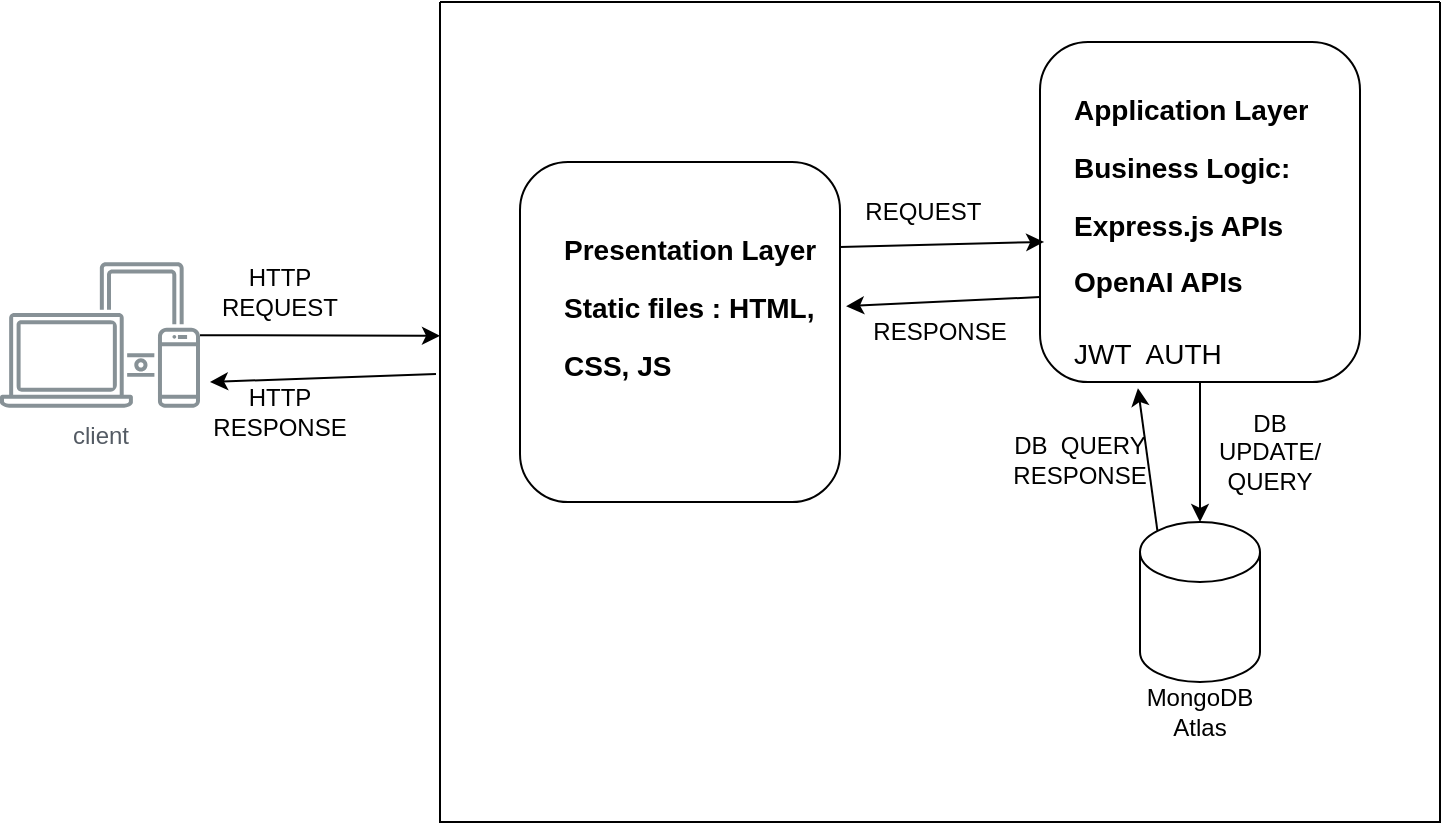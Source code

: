 <mxfile version="26.2.9">
  <diagram name="Page-1" id="BqKg04qUOVeo9zTU8YJ0">
    <mxGraphModel dx="874" dy="465" grid="1" gridSize="10" guides="1" tooltips="1" connect="1" arrows="1" fold="1" page="1" pageScale="1" pageWidth="827" pageHeight="1169" math="0" shadow="0">
      <root>
        <mxCell id="0" />
        <mxCell id="1" parent="0" />
        <mxCell id="5PBAMBNC0No8oDosvKWQ-1" value="client" style="sketch=0;outlineConnect=0;gradientColor=none;fontColor=#545B64;strokeColor=none;fillColor=#879196;dashed=0;verticalLabelPosition=bottom;verticalAlign=top;align=center;html=1;fontSize=12;fontStyle=0;aspect=fixed;shape=mxgraph.aws4.illustration_devices;pointerEvents=1" vertex="1" parent="1">
          <mxGeometry x="50" y="340" width="100" height="73" as="geometry" />
        </mxCell>
        <mxCell id="5PBAMBNC0No8oDosvKWQ-3" value="" style="endArrow=classic;html=1;rounded=0;entryX=0;entryY=0.407;entryDx=0;entryDy=0;entryPerimeter=0;" edge="1" parent="1" source="5PBAMBNC0No8oDosvKWQ-1" target="5PBAMBNC0No8oDosvKWQ-4">
          <mxGeometry width="50" height="50" relative="1" as="geometry">
            <mxPoint x="390" y="370" as="sourcePoint" />
            <mxPoint x="260" y="377" as="targetPoint" />
          </mxGeometry>
        </mxCell>
        <mxCell id="5PBAMBNC0No8oDosvKWQ-4" value="" style="swimlane;startSize=0;" vertex="1" parent="1">
          <mxGeometry x="270" y="210" width="500" height="410" as="geometry" />
        </mxCell>
        <mxCell id="5PBAMBNC0No8oDosvKWQ-5" value="" style="rounded=1;whiteSpace=wrap;html=1;" vertex="1" parent="5PBAMBNC0No8oDosvKWQ-4">
          <mxGeometry x="40" y="80" width="160" height="170" as="geometry" />
        </mxCell>
        <mxCell id="5PBAMBNC0No8oDosvKWQ-6" value="&lt;h1 style=&quot;margin-top: 0px;&quot;&gt;&lt;font style=&quot;font-size: 14px;&quot;&gt;Presentation Layer&lt;br&gt;Static files : HTML, CSS, JS&lt;/font&gt;&lt;/h1&gt;" style="text;html=1;whiteSpace=wrap;overflow=hidden;rounded=0;" vertex="1" parent="5PBAMBNC0No8oDosvKWQ-4">
          <mxGeometry x="60" y="100" width="130" height="113.5" as="geometry" />
        </mxCell>
        <mxCell id="5PBAMBNC0No8oDosvKWQ-18" value="" style="edgeStyle=orthogonalEdgeStyle;rounded=0;orthogonalLoop=1;jettySize=auto;html=1;" edge="1" parent="5PBAMBNC0No8oDosvKWQ-4" source="5PBAMBNC0No8oDosvKWQ-11" target="5PBAMBNC0No8oDosvKWQ-12">
          <mxGeometry relative="1" as="geometry" />
        </mxCell>
        <mxCell id="5PBAMBNC0No8oDosvKWQ-11" value="" style="rounded=1;whiteSpace=wrap;html=1;" vertex="1" parent="5PBAMBNC0No8oDosvKWQ-4">
          <mxGeometry x="300" y="20" width="160" height="170" as="geometry" />
        </mxCell>
        <mxCell id="5PBAMBNC0No8oDosvKWQ-12" value="" style="shape=cylinder3;whiteSpace=wrap;html=1;boundedLbl=1;backgroundOutline=1;size=15;" vertex="1" parent="5PBAMBNC0No8oDosvKWQ-4">
          <mxGeometry x="350" y="260" width="60" height="80" as="geometry" />
        </mxCell>
        <mxCell id="5PBAMBNC0No8oDosvKWQ-13" value="&lt;h1 style=&quot;margin-top: 0px;&quot;&gt;&lt;font style=&quot;font-size: 14px;&quot;&gt;Application Layer&lt;br&gt;Business Logic:&lt;br&gt;Express.js APIs&lt;br&gt;OpenAI APIs&lt;/font&gt;&lt;/h1&gt;&lt;div&gt;&lt;font style=&quot;font-size: 14px;&quot;&gt;JWT&amp;nbsp; AUTH&lt;/font&gt;&lt;/div&gt;" style="text;html=1;whiteSpace=wrap;overflow=hidden;rounded=0;" vertex="1" parent="5PBAMBNC0No8oDosvKWQ-4">
          <mxGeometry x="315" y="30" width="135" height="150" as="geometry" />
        </mxCell>
        <mxCell id="5PBAMBNC0No8oDosvKWQ-14" value="" style="endArrow=classic;html=1;rounded=0;entryX=0.013;entryY=0.588;entryDx=0;entryDy=0;entryPerimeter=0;exitX=1;exitY=0.25;exitDx=0;exitDy=0;" edge="1" parent="5PBAMBNC0No8oDosvKWQ-4" source="5PBAMBNC0No8oDosvKWQ-5" target="5PBAMBNC0No8oDosvKWQ-11">
          <mxGeometry width="50" height="50" relative="1" as="geometry">
            <mxPoint x="120" y="260" as="sourcePoint" />
            <mxPoint x="170" y="210" as="targetPoint" />
          </mxGeometry>
        </mxCell>
        <mxCell id="5PBAMBNC0No8oDosvKWQ-15" value="&amp;nbsp;REQUEST" style="text;html=1;align=center;verticalAlign=middle;whiteSpace=wrap;rounded=0;" vertex="1" parent="5PBAMBNC0No8oDosvKWQ-4">
          <mxGeometry x="210" y="90" width="60" height="30" as="geometry" />
        </mxCell>
        <mxCell id="5PBAMBNC0No8oDosvKWQ-16" value="" style="endArrow=classic;html=1;rounded=0;exitX=0;exitY=0.75;exitDx=0;exitDy=0;entryX=1.019;entryY=0.424;entryDx=0;entryDy=0;entryPerimeter=0;" edge="1" parent="5PBAMBNC0No8oDosvKWQ-4" source="5PBAMBNC0No8oDosvKWQ-11" target="5PBAMBNC0No8oDosvKWQ-5">
          <mxGeometry width="50" height="50" relative="1" as="geometry">
            <mxPoint x="120" y="260" as="sourcePoint" />
            <mxPoint x="170" y="210" as="targetPoint" />
          </mxGeometry>
        </mxCell>
        <mxCell id="5PBAMBNC0No8oDosvKWQ-17" value="RESPONSE" style="text;html=1;align=center;verticalAlign=middle;whiteSpace=wrap;rounded=0;" vertex="1" parent="5PBAMBNC0No8oDosvKWQ-4">
          <mxGeometry x="220" y="150" width="60" height="30" as="geometry" />
        </mxCell>
        <mxCell id="5PBAMBNC0No8oDosvKWQ-19" value="DB UPDATE/ QUERY" style="text;html=1;align=center;verticalAlign=middle;whiteSpace=wrap;rounded=0;" vertex="1" parent="5PBAMBNC0No8oDosvKWQ-4">
          <mxGeometry x="385" y="210" width="60" height="30" as="geometry" />
        </mxCell>
        <mxCell id="5PBAMBNC0No8oDosvKWQ-20" value="MongoDB Atlas" style="text;html=1;align=center;verticalAlign=middle;whiteSpace=wrap;rounded=0;" vertex="1" parent="5PBAMBNC0No8oDosvKWQ-4">
          <mxGeometry x="350" y="340" width="60" height="30" as="geometry" />
        </mxCell>
        <mxCell id="5PBAMBNC0No8oDosvKWQ-21" value="" style="endArrow=classic;html=1;rounded=0;entryX=0.306;entryY=1.018;entryDx=0;entryDy=0;entryPerimeter=0;exitX=0.145;exitY=0;exitDx=0;exitDy=4.35;exitPerimeter=0;" edge="1" parent="5PBAMBNC0No8oDosvKWQ-4" source="5PBAMBNC0No8oDosvKWQ-12" target="5PBAMBNC0No8oDosvKWQ-11">
          <mxGeometry width="50" height="50" relative="1" as="geometry">
            <mxPoint x="120" y="260" as="sourcePoint" />
            <mxPoint x="170" y="210" as="targetPoint" />
          </mxGeometry>
        </mxCell>
        <mxCell id="5PBAMBNC0No8oDosvKWQ-22" value="DB&amp;nbsp; QUERY RESPONSE" style="text;html=1;align=center;verticalAlign=middle;whiteSpace=wrap;rounded=0;" vertex="1" parent="5PBAMBNC0No8oDosvKWQ-4">
          <mxGeometry x="290" y="213.5" width="60" height="30" as="geometry" />
        </mxCell>
        <mxCell id="5PBAMBNC0No8oDosvKWQ-7" value="HTTP REQUEST" style="text;html=1;align=center;verticalAlign=middle;whiteSpace=wrap;rounded=0;" vertex="1" parent="1">
          <mxGeometry x="160" y="340" width="60" height="30" as="geometry" />
        </mxCell>
        <mxCell id="5PBAMBNC0No8oDosvKWQ-8" value="" style="endArrow=classic;html=1;rounded=0;entryX=1.05;entryY=0.823;entryDx=0;entryDy=0;entryPerimeter=0;" edge="1" parent="1" target="5PBAMBNC0No8oDosvKWQ-1">
          <mxGeometry width="50" height="50" relative="1" as="geometry">
            <mxPoint x="268" y="396" as="sourcePoint" />
            <mxPoint x="440" y="420" as="targetPoint" />
          </mxGeometry>
        </mxCell>
        <mxCell id="5PBAMBNC0No8oDosvKWQ-10" value="HTTP RESPONSE" style="text;html=1;align=center;verticalAlign=middle;whiteSpace=wrap;rounded=0;" vertex="1" parent="1">
          <mxGeometry x="160" y="400" width="60" height="30" as="geometry" />
        </mxCell>
      </root>
    </mxGraphModel>
  </diagram>
</mxfile>
